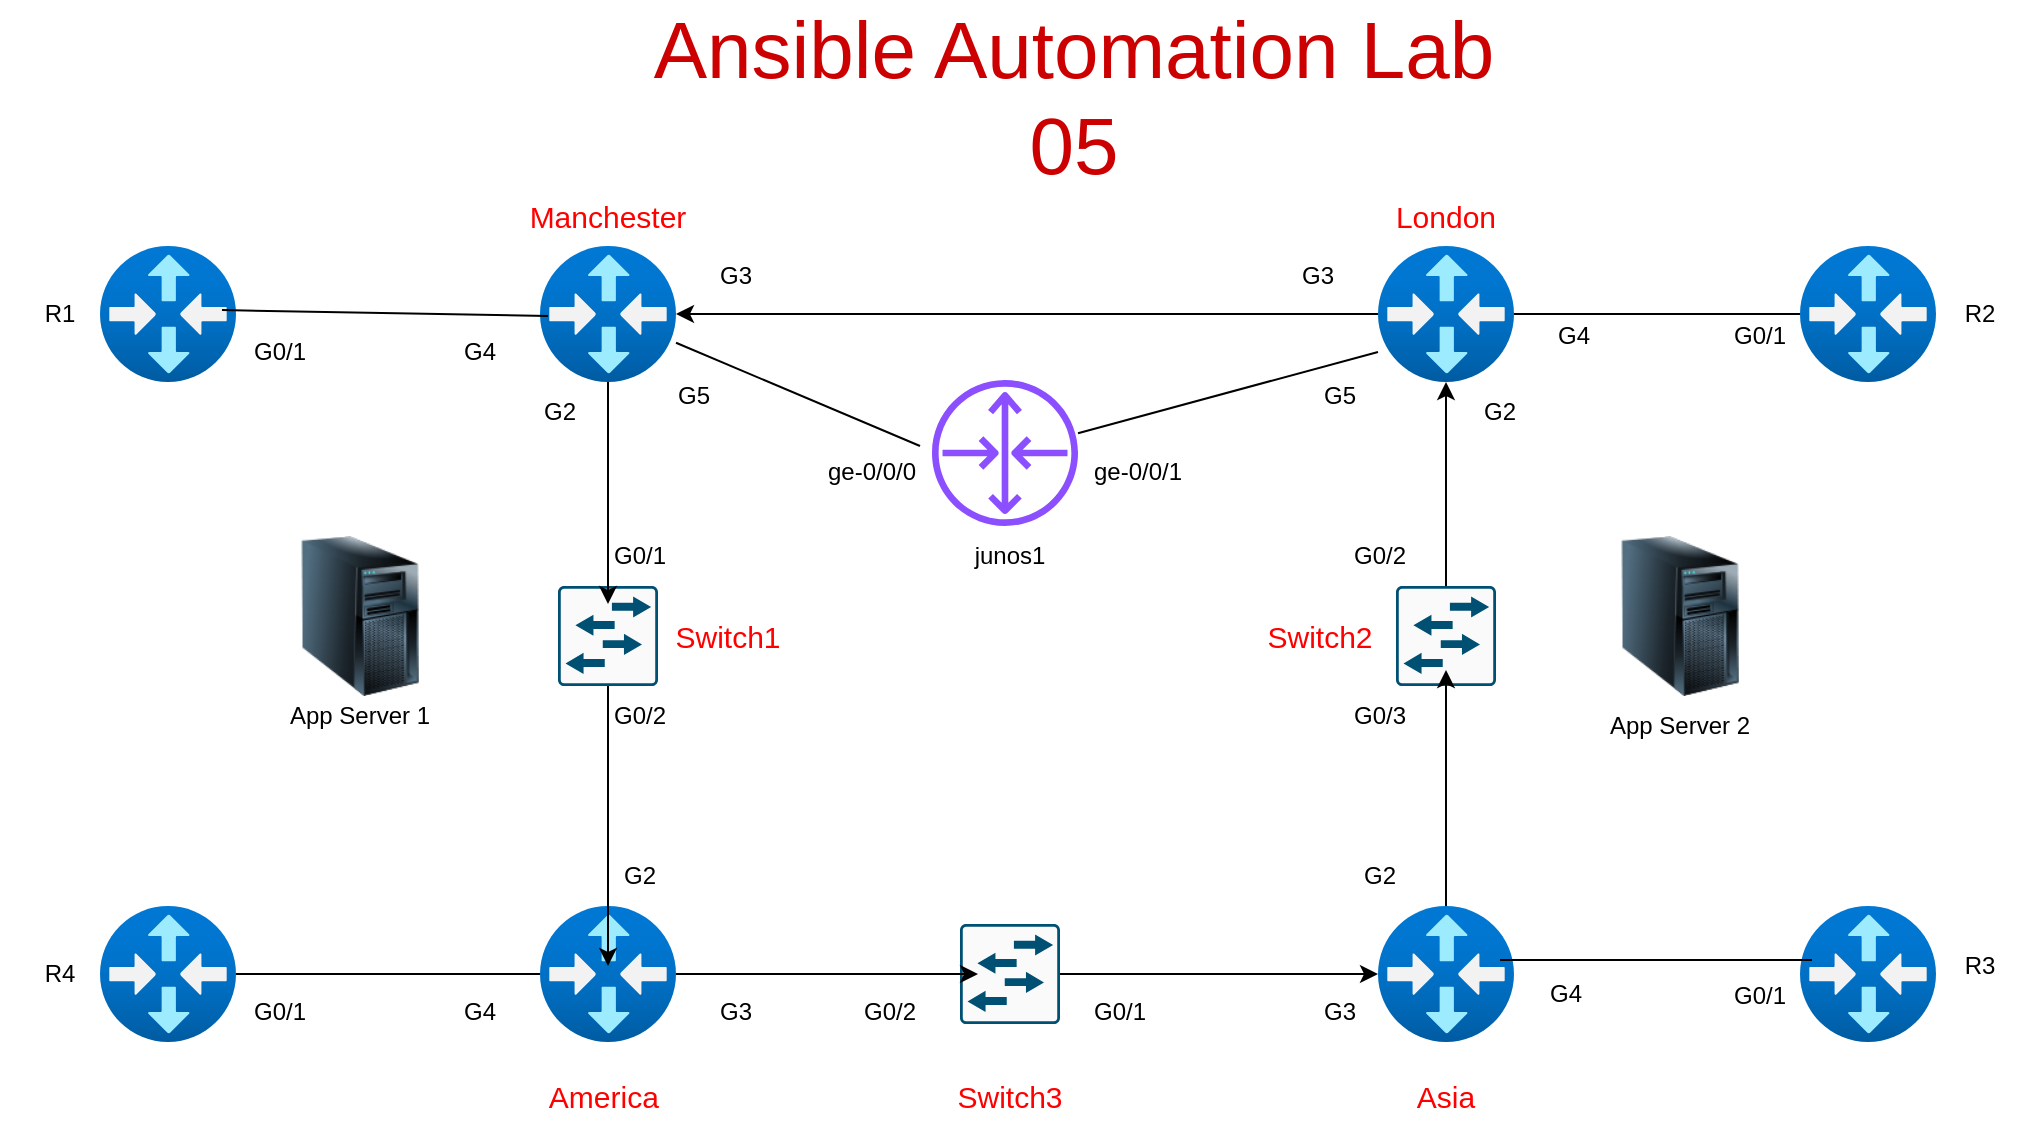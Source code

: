 <mxfile version="24.7.17">
  <diagram name="Page-1" id="13fuxkNcKBonlXd0bx7n">
    <mxGraphModel dx="2261" dy="836" grid="1" gridSize="10" guides="1" tooltips="1" connect="1" arrows="1" fold="1" page="1" pageScale="1" pageWidth="827" pageHeight="1169" math="0" shadow="0">
      <root>
        <mxCell id="0" />
        <mxCell id="1" parent="0" />
        <mxCell id="MdQNX12lg92AS4DzFRgR-1" value="" style="image;aspect=fixed;html=1;points=[];align=center;fontSize=12;image=img/lib/azure2/networking/Virtual_Router.svg;" parent="1" vertex="1">
          <mxGeometry x="150" y="210" width="68" height="68" as="geometry" />
        </mxCell>
        <mxCell id="MdQNX12lg92AS4DzFRgR-27" style="edgeStyle=orthogonalEdgeStyle;rounded=0;orthogonalLoop=1;jettySize=auto;html=1;" parent="1" source="MdQNX12lg92AS4DzFRgR-2" target="MdQNX12lg92AS4DzFRgR-1" edge="1">
          <mxGeometry relative="1" as="geometry" />
        </mxCell>
        <mxCell id="MdQNX12lg92AS4DzFRgR-2" value="" style="image;aspect=fixed;html=1;points=[];align=center;fontSize=12;image=img/lib/azure2/networking/Virtual_Router.svg;" parent="1" vertex="1">
          <mxGeometry x="569" y="210" width="68" height="68" as="geometry" />
        </mxCell>
        <mxCell id="MdQNX12lg92AS4DzFRgR-3" value="" style="image;aspect=fixed;html=1;points=[];align=center;fontSize=12;image=img/lib/azure2/networking/Virtual_Router.svg;" parent="1" vertex="1">
          <mxGeometry x="150" y="540" width="68" height="68" as="geometry" />
        </mxCell>
        <mxCell id="MdQNX12lg92AS4DzFRgR-4" value="" style="image;aspect=fixed;html=1;points=[];align=center;fontSize=12;image=img/lib/azure2/networking/Virtual_Router.svg;" parent="1" vertex="1">
          <mxGeometry x="569" y="540" width="68" height="68" as="geometry" />
        </mxCell>
        <mxCell id="MdQNX12lg92AS4DzFRgR-5" value="" style="sketch=0;points=[[0.015,0.015,0],[0.985,0.015,0],[0.985,0.985,0],[0.015,0.985,0],[0.25,0,0],[0.5,0,0],[0.75,0,0],[1,0.25,0],[1,0.5,0],[1,0.75,0],[0.75,1,0],[0.5,1,0],[0.25,1,0],[0,0.75,0],[0,0.5,0],[0,0.25,0]];verticalLabelPosition=bottom;html=1;verticalAlign=top;aspect=fixed;align=center;pointerEvents=1;shape=mxgraph.cisco19.rect;prIcon=l2_switch;fillColor=#FAFAFA;strokeColor=#005073;" parent="1" vertex="1">
          <mxGeometry x="159" y="380" width="50" height="50" as="geometry" />
        </mxCell>
        <mxCell id="MdQNX12lg92AS4DzFRgR-26" style="edgeStyle=orthogonalEdgeStyle;rounded=0;orthogonalLoop=1;jettySize=auto;html=1;" parent="1" source="MdQNX12lg92AS4DzFRgR-6" target="MdQNX12lg92AS4DzFRgR-2" edge="1">
          <mxGeometry relative="1" as="geometry" />
        </mxCell>
        <mxCell id="MdQNX12lg92AS4DzFRgR-6" value="" style="sketch=0;points=[[0.015,0.015,0],[0.985,0.015,0],[0.985,0.985,0],[0.015,0.985,0],[0.25,0,0],[0.5,0,0],[0.75,0,0],[1,0.25,0],[1,0.5,0],[1,0.75,0],[0.75,1,0],[0.5,1,0],[0.25,1,0],[0,0.75,0],[0,0.5,0],[0,0.25,0]];verticalLabelPosition=bottom;html=1;verticalAlign=top;aspect=fixed;align=center;pointerEvents=1;shape=mxgraph.cisco19.rect;prIcon=l2_switch;fillColor=#FAFAFA;strokeColor=#005073;" parent="1" vertex="1">
          <mxGeometry x="578" y="380" width="50" height="50" as="geometry" />
        </mxCell>
        <mxCell id="MdQNX12lg92AS4DzFRgR-24" style="edgeStyle=orthogonalEdgeStyle;rounded=0;orthogonalLoop=1;jettySize=auto;html=1;" parent="1" source="MdQNX12lg92AS4DzFRgR-7" target="MdQNX12lg92AS4DzFRgR-4" edge="1">
          <mxGeometry relative="1" as="geometry" />
        </mxCell>
        <mxCell id="MdQNX12lg92AS4DzFRgR-7" value="" style="sketch=0;points=[[0.015,0.015,0],[0.985,0.015,0],[0.985,0.985,0],[0.015,0.985,0],[0.25,0,0],[0.5,0,0],[0.75,0,0],[1,0.25,0],[1,0.5,0],[1,0.75,0],[0.75,1,0],[0.5,1,0],[0.25,1,0],[0,0.75,0],[0,0.5,0],[0,0.25,0]];verticalLabelPosition=bottom;html=1;verticalAlign=top;aspect=fixed;align=center;pointerEvents=1;shape=mxgraph.cisco19.rect;prIcon=l2_switch;fillColor=#FAFAFA;strokeColor=#005073;" parent="1" vertex="1">
          <mxGeometry x="360" y="549" width="50" height="50" as="geometry" />
        </mxCell>
        <mxCell id="MdQNX12lg92AS4DzFRgR-10" value="&lt;font color=&quot;#ff0000&quot; style=&quot;font-size: 15px;&quot;&gt;Manchester&lt;/font&gt;" style="text;html=1;align=center;verticalAlign=middle;whiteSpace=wrap;rounded=0;" parent="1" vertex="1">
          <mxGeometry x="154" y="180" width="60" height="30" as="geometry" />
        </mxCell>
        <mxCell id="MdQNX12lg92AS4DzFRgR-11" value="&lt;font color=&quot;#ff0000&quot;&gt;&lt;span style=&quot;font-size: 15px;&quot;&gt;America&amp;nbsp;&lt;/span&gt;&lt;/font&gt;" style="text;html=1;align=center;verticalAlign=middle;whiteSpace=wrap;rounded=0;" parent="1" vertex="1">
          <mxGeometry x="154" y="620" width="60" height="30" as="geometry" />
        </mxCell>
        <mxCell id="MdQNX12lg92AS4DzFRgR-12" value="&lt;font color=&quot;#ff0000&quot; style=&quot;font-size: 15px;&quot;&gt;Asia&lt;/font&gt;" style="text;html=1;align=center;verticalAlign=middle;whiteSpace=wrap;rounded=0;" parent="1" vertex="1">
          <mxGeometry x="573" y="620" width="60" height="30" as="geometry" />
        </mxCell>
        <mxCell id="MdQNX12lg92AS4DzFRgR-13" value="&lt;font color=&quot;#ff0000&quot; style=&quot;font-size: 15px;&quot;&gt;London&lt;/font&gt;" style="text;html=1;align=center;verticalAlign=middle;whiteSpace=wrap;rounded=0;" parent="1" vertex="1">
          <mxGeometry x="573" y="180" width="60" height="30" as="geometry" />
        </mxCell>
        <mxCell id="MdQNX12lg92AS4DzFRgR-14" value="&lt;font style=&quot;font-size: 15px;&quot; color=&quot;#ff0000&quot;&gt;Switch3&lt;/font&gt;" style="text;html=1;align=center;verticalAlign=middle;whiteSpace=wrap;rounded=0;" parent="1" vertex="1">
          <mxGeometry x="355" y="620" width="60" height="30" as="geometry" />
        </mxCell>
        <mxCell id="MdQNX12lg92AS4DzFRgR-15" value="&lt;font style=&quot;font-size: 15px;&quot; color=&quot;#ff0000&quot;&gt;Switch2&lt;/font&gt;" style="text;html=1;align=center;verticalAlign=middle;whiteSpace=wrap;rounded=0;" parent="1" vertex="1">
          <mxGeometry x="510" y="390" width="60" height="30" as="geometry" />
        </mxCell>
        <mxCell id="MdQNX12lg92AS4DzFRgR-16" value="&lt;font style=&quot;font-size: 15px;&quot; color=&quot;#ff0000&quot;&gt;Switch1&lt;/font&gt;" style="text;html=1;align=center;verticalAlign=middle;whiteSpace=wrap;rounded=0;" parent="1" vertex="1">
          <mxGeometry x="214" y="390" width="60" height="30" as="geometry" />
        </mxCell>
        <mxCell id="MdQNX12lg92AS4DzFRgR-21" style="edgeStyle=orthogonalEdgeStyle;rounded=0;orthogonalLoop=1;jettySize=auto;html=1;entryX=0.5;entryY=0.18;entryDx=0;entryDy=0;entryPerimeter=0;" parent="1" source="MdQNX12lg92AS4DzFRgR-1" target="MdQNX12lg92AS4DzFRgR-5" edge="1">
          <mxGeometry relative="1" as="geometry" />
        </mxCell>
        <mxCell id="MdQNX12lg92AS4DzFRgR-22" style="edgeStyle=orthogonalEdgeStyle;rounded=0;orthogonalLoop=1;jettySize=auto;html=1;entryX=0.5;entryY=0.441;entryDx=0;entryDy=0;entryPerimeter=0;" parent="1" source="MdQNX12lg92AS4DzFRgR-5" target="MdQNX12lg92AS4DzFRgR-3" edge="1">
          <mxGeometry relative="1" as="geometry" />
        </mxCell>
        <mxCell id="MdQNX12lg92AS4DzFRgR-23" style="edgeStyle=orthogonalEdgeStyle;rounded=0;orthogonalLoop=1;jettySize=auto;html=1;entryX=0.18;entryY=0.5;entryDx=0;entryDy=0;entryPerimeter=0;" parent="1" source="MdQNX12lg92AS4DzFRgR-3" target="MdQNX12lg92AS4DzFRgR-7" edge="1">
          <mxGeometry relative="1" as="geometry" />
        </mxCell>
        <mxCell id="MdQNX12lg92AS4DzFRgR-25" style="edgeStyle=orthogonalEdgeStyle;rounded=0;orthogonalLoop=1;jettySize=auto;html=1;entryX=0.5;entryY=0.84;entryDx=0;entryDy=0;entryPerimeter=0;" parent="1" source="MdQNX12lg92AS4DzFRgR-4" target="MdQNX12lg92AS4DzFRgR-6" edge="1">
          <mxGeometry relative="1" as="geometry" />
        </mxCell>
        <mxCell id="MdQNX12lg92AS4DzFRgR-28" value="G3" style="text;html=1;align=center;verticalAlign=middle;whiteSpace=wrap;rounded=0;" parent="1" vertex="1">
          <mxGeometry x="520" y="578" width="60" height="30" as="geometry" />
        </mxCell>
        <mxCell id="MdQNX12lg92AS4DzFRgR-29" value="G3" style="text;html=1;align=center;verticalAlign=middle;whiteSpace=wrap;rounded=0;" parent="1" vertex="1">
          <mxGeometry x="218" y="578" width="60" height="30" as="geometry" />
        </mxCell>
        <mxCell id="MdQNX12lg92AS4DzFRgR-30" value="G3" style="text;html=1;align=center;verticalAlign=middle;whiteSpace=wrap;rounded=0;" parent="1" vertex="1">
          <mxGeometry x="218" y="210" width="60" height="30" as="geometry" />
        </mxCell>
        <mxCell id="MdQNX12lg92AS4DzFRgR-31" value="G3" style="text;html=1;align=center;verticalAlign=middle;whiteSpace=wrap;rounded=0;" parent="1" vertex="1">
          <mxGeometry x="509" y="210" width="60" height="30" as="geometry" />
        </mxCell>
        <mxCell id="MdQNX12lg92AS4DzFRgR-33" value="G5" style="text;html=1;align=center;verticalAlign=middle;whiteSpace=wrap;rounded=0;" parent="1" vertex="1">
          <mxGeometry x="520" y="270" width="60" height="30" as="geometry" />
        </mxCell>
        <mxCell id="MdQNX12lg92AS4DzFRgR-34" value="G2" style="text;html=1;align=center;verticalAlign=middle;whiteSpace=wrap;rounded=0;" parent="1" vertex="1">
          <mxGeometry x="540" y="510" width="60" height="30" as="geometry" />
        </mxCell>
        <mxCell id="MdQNX12lg92AS4DzFRgR-35" value="G2" style="text;html=1;align=center;verticalAlign=middle;whiteSpace=wrap;rounded=0;" parent="1" vertex="1">
          <mxGeometry x="170" y="510" width="60" height="30" as="geometry" />
        </mxCell>
        <mxCell id="MdQNX12lg92AS4DzFRgR-36" value="G5" style="text;html=1;align=center;verticalAlign=middle;whiteSpace=wrap;rounded=0;" parent="1" vertex="1">
          <mxGeometry x="197" y="270" width="60" height="30" as="geometry" />
        </mxCell>
        <mxCell id="MdQNX12lg92AS4DzFRgR-37" value="G0/2" style="text;html=1;align=center;verticalAlign=middle;whiteSpace=wrap;rounded=0;" parent="1" vertex="1">
          <mxGeometry x="540" y="350" width="60" height="30" as="geometry" />
        </mxCell>
        <mxCell id="MdQNX12lg92AS4DzFRgR-38" value="G0/3" style="text;html=1;align=center;verticalAlign=middle;whiteSpace=wrap;rounded=0;" parent="1" vertex="1">
          <mxGeometry x="540" y="430" width="60" height="30" as="geometry" />
        </mxCell>
        <mxCell id="MdQNX12lg92AS4DzFRgR-39" value="G0/2" style="text;html=1;align=center;verticalAlign=middle;whiteSpace=wrap;rounded=0;" parent="1" vertex="1">
          <mxGeometry x="295" y="578" width="60" height="30" as="geometry" />
        </mxCell>
        <mxCell id="MdQNX12lg92AS4DzFRgR-40" value="G0/2" style="text;html=1;align=center;verticalAlign=middle;whiteSpace=wrap;rounded=0;" parent="1" vertex="1">
          <mxGeometry x="170" y="430" width="60" height="30" as="geometry" />
        </mxCell>
        <mxCell id="MdQNX12lg92AS4DzFRgR-41" value="G0/1" style="text;html=1;align=center;verticalAlign=middle;whiteSpace=wrap;rounded=0;" parent="1" vertex="1">
          <mxGeometry x="410" y="578" width="60" height="30" as="geometry" />
        </mxCell>
        <mxCell id="MdQNX12lg92AS4DzFRgR-42" value="G0/1" style="text;html=1;align=center;verticalAlign=middle;whiteSpace=wrap;rounded=0;" parent="1" vertex="1">
          <mxGeometry x="170" y="350" width="60" height="30" as="geometry" />
        </mxCell>
        <mxCell id="MdQNX12lg92AS4DzFRgR-43" value="&lt;font style=&quot;font-size: 40px;&quot; color=&quot;#cc0000&quot;&gt;Ansible Automation Lab 05&lt;/font&gt;" style="text;html=1;align=center;verticalAlign=middle;whiteSpace=wrap;rounded=0;" parent="1" vertex="1">
          <mxGeometry x="197" y="120" width="440" height="30" as="geometry" />
        </mxCell>
        <mxCell id="GYy5rY4c88xuSo8KmvZf-1" value="" style="image;aspect=fixed;html=1;points=[];align=center;fontSize=12;image=img/lib/azure2/networking/Virtual_Router.svg;" parent="1" vertex="1">
          <mxGeometry x="780" y="210" width="68" height="68" as="geometry" />
        </mxCell>
        <mxCell id="GYy5rY4c88xuSo8KmvZf-2" value="" style="image;aspect=fixed;html=1;points=[];align=center;fontSize=12;image=img/lib/azure2/networking/Virtual_Router.svg;" parent="1" vertex="1">
          <mxGeometry x="780" y="540" width="68" height="68" as="geometry" />
        </mxCell>
        <mxCell id="GYy5rY4c88xuSo8KmvZf-3" value="" style="image;aspect=fixed;html=1;points=[];align=center;fontSize=12;image=img/lib/azure2/networking/Virtual_Router.svg;" parent="1" vertex="1">
          <mxGeometry x="-70" y="210" width="68" height="68" as="geometry" />
        </mxCell>
        <mxCell id="GYy5rY4c88xuSo8KmvZf-4" value="" style="image;aspect=fixed;html=1;points=[];align=center;fontSize=12;image=img/lib/azure2/networking/Virtual_Router.svg;" parent="1" vertex="1">
          <mxGeometry x="-70" y="540" width="68" height="68" as="geometry" />
        </mxCell>
        <mxCell id="GYy5rY4c88xuSo8KmvZf-5" value="" style="endArrow=none;html=1;rounded=0;exitX=0.897;exitY=0.471;exitDx=0;exitDy=0;exitPerimeter=0;entryX=0.059;entryY=0.515;entryDx=0;entryDy=0;entryPerimeter=0;" parent="1" source="GYy5rY4c88xuSo8KmvZf-3" target="MdQNX12lg92AS4DzFRgR-1" edge="1">
          <mxGeometry width="50" height="50" relative="1" as="geometry">
            <mxPoint x="390" y="450" as="sourcePoint" />
            <mxPoint x="440" y="400" as="targetPoint" />
          </mxGeometry>
        </mxCell>
        <mxCell id="GYy5rY4c88xuSo8KmvZf-6" value="" style="endArrow=none;html=1;rounded=0;" parent="1" source="MdQNX12lg92AS4DzFRgR-3" target="GYy5rY4c88xuSo8KmvZf-4" edge="1">
          <mxGeometry width="50" height="50" relative="1" as="geometry">
            <mxPoint x="-160" y="460" as="sourcePoint" />
            <mxPoint x="-110" y="410" as="targetPoint" />
          </mxGeometry>
        </mxCell>
        <mxCell id="GYy5rY4c88xuSo8KmvZf-8" value="" style="endArrow=none;html=1;rounded=0;" parent="1" source="MdQNX12lg92AS4DzFRgR-2" target="GYy5rY4c88xuSo8KmvZf-1" edge="1">
          <mxGeometry width="50" height="50" relative="1" as="geometry">
            <mxPoint x="690" y="260" as="sourcePoint" />
            <mxPoint x="740" y="210" as="targetPoint" />
          </mxGeometry>
        </mxCell>
        <mxCell id="GYy5rY4c88xuSo8KmvZf-9" value="R3" style="text;html=1;align=center;verticalAlign=middle;whiteSpace=wrap;rounded=0;" parent="1" vertex="1">
          <mxGeometry x="840" y="555" width="60" height="30" as="geometry" />
        </mxCell>
        <mxCell id="GYy5rY4c88xuSo8KmvZf-10" value="R2" style="text;html=1;align=center;verticalAlign=middle;whiteSpace=wrap;rounded=0;" parent="1" vertex="1">
          <mxGeometry x="840" y="229" width="60" height="30" as="geometry" />
        </mxCell>
        <mxCell id="GYy5rY4c88xuSo8KmvZf-11" value="R4" style="text;html=1;align=center;verticalAlign=middle;whiteSpace=wrap;rounded=0;" parent="1" vertex="1">
          <mxGeometry x="-120" y="559" width="60" height="30" as="geometry" />
        </mxCell>
        <mxCell id="GYy5rY4c88xuSo8KmvZf-12" value="R1" style="text;html=1;align=center;verticalAlign=middle;whiteSpace=wrap;rounded=0;" parent="1" vertex="1">
          <mxGeometry x="-120" y="229" width="60" height="30" as="geometry" />
        </mxCell>
        <mxCell id="GYy5rY4c88xuSo8KmvZf-20" value="G0/1" style="text;html=1;align=center;verticalAlign=middle;whiteSpace=wrap;rounded=0;" parent="1" vertex="1">
          <mxGeometry x="730" y="570" width="60" height="30" as="geometry" />
        </mxCell>
        <mxCell id="GYy5rY4c88xuSo8KmvZf-21" value="G0/1" style="text;html=1;align=center;verticalAlign=middle;whiteSpace=wrap;rounded=0;" parent="1" vertex="1">
          <mxGeometry x="730" y="240" width="60" height="30" as="geometry" />
        </mxCell>
        <mxCell id="GYy5rY4c88xuSo8KmvZf-22" value="G0/1" style="text;html=1;align=center;verticalAlign=middle;whiteSpace=wrap;rounded=0;" parent="1" vertex="1">
          <mxGeometry x="-10" y="248" width="60" height="30" as="geometry" />
        </mxCell>
        <mxCell id="GYy5rY4c88xuSo8KmvZf-23" value="G0/1" style="text;html=1;align=center;verticalAlign=middle;whiteSpace=wrap;rounded=0;" parent="1" vertex="1">
          <mxGeometry x="-10" y="578" width="60" height="30" as="geometry" />
        </mxCell>
        <mxCell id="GYy5rY4c88xuSo8KmvZf-25" value="" style="endArrow=none;html=1;rounded=0;entryX=0.088;entryY=0.397;entryDx=0;entryDy=0;entryPerimeter=0;" parent="1" target="GYy5rY4c88xuSo8KmvZf-2" edge="1">
          <mxGeometry width="50" height="50" relative="1" as="geometry">
            <mxPoint x="630" y="567" as="sourcePoint" />
            <mxPoint x="440" y="400" as="targetPoint" />
          </mxGeometry>
        </mxCell>
        <mxCell id="GYy5rY4c88xuSo8KmvZf-26" value="G4" style="text;html=1;align=center;verticalAlign=middle;whiteSpace=wrap;rounded=0;" parent="1" vertex="1">
          <mxGeometry x="633" y="569" width="60" height="30" as="geometry" />
        </mxCell>
        <mxCell id="GYy5rY4c88xuSo8KmvZf-27" value="G4" style="text;html=1;align=center;verticalAlign=middle;whiteSpace=wrap;rounded=0;" parent="1" vertex="1">
          <mxGeometry x="637" y="240" width="60" height="30" as="geometry" />
        </mxCell>
        <mxCell id="GYy5rY4c88xuSo8KmvZf-28" value="G4" style="text;html=1;align=center;verticalAlign=middle;whiteSpace=wrap;rounded=0;" parent="1" vertex="1">
          <mxGeometry x="90" y="578" width="60" height="30" as="geometry" />
        </mxCell>
        <mxCell id="GYy5rY4c88xuSo8KmvZf-29" value="G4" style="text;html=1;align=center;verticalAlign=middle;whiteSpace=wrap;rounded=0;" parent="1" vertex="1">
          <mxGeometry x="90" y="248" width="60" height="30" as="geometry" />
        </mxCell>
        <mxCell id="oq9JGmYehj5twQZPXoeQ-1" value="" style="image;html=1;image=img/lib/clip_art/computers/Server_Tower_128x128.png" parent="1" vertex="1">
          <mxGeometry x="20" y="355" width="80" height="80" as="geometry" />
        </mxCell>
        <mxCell id="oq9JGmYehj5twQZPXoeQ-2" value="App Server 1" style="text;html=1;align=center;verticalAlign=middle;whiteSpace=wrap;rounded=0;" parent="1" vertex="1">
          <mxGeometry x="10" y="430" width="100" height="30" as="geometry" />
        </mxCell>
        <mxCell id="d3q5cCkdpIVhY-cprW4O-1" value="" style="image;html=1;image=img/lib/clip_art/computers/Server_Tower_128x128.png" vertex="1" parent="1">
          <mxGeometry x="680" y="355" width="80" height="80" as="geometry" />
        </mxCell>
        <mxCell id="d3q5cCkdpIVhY-cprW4O-2" value="App Server 2" style="text;html=1;align=center;verticalAlign=middle;whiteSpace=wrap;rounded=0;" vertex="1" parent="1">
          <mxGeometry x="670" y="435" width="100" height="30" as="geometry" />
        </mxCell>
        <mxCell id="d3q5cCkdpIVhY-cprW4O-3" value="" style="sketch=0;outlineConnect=0;fontColor=#232F3E;gradientColor=none;fillColor=#8C4FFF;strokeColor=none;dashed=0;verticalLabelPosition=bottom;verticalAlign=top;align=center;html=1;fontSize=12;fontStyle=0;aspect=fixed;pointerEvents=1;shape=mxgraph.aws4.router;" vertex="1" parent="1">
          <mxGeometry x="346" y="277" width="73" height="73" as="geometry" />
        </mxCell>
        <mxCell id="d3q5cCkdpIVhY-cprW4O-4" value="junos1" style="text;html=1;align=center;verticalAlign=middle;whiteSpace=wrap;rounded=0;" vertex="1" parent="1">
          <mxGeometry x="355" y="350" width="60" height="30" as="geometry" />
        </mxCell>
        <mxCell id="d3q5cCkdpIVhY-cprW4O-5" value="" style="endArrow=none;html=1;rounded=0;entryX=-0.082;entryY=0.452;entryDx=0;entryDy=0;entryPerimeter=0;" edge="1" parent="1" source="MdQNX12lg92AS4DzFRgR-1" target="d3q5cCkdpIVhY-cprW4O-3">
          <mxGeometry width="50" height="50" relative="1" as="geometry">
            <mxPoint x="245" y="320" as="sourcePoint" />
            <mxPoint x="295" y="270" as="targetPoint" />
          </mxGeometry>
        </mxCell>
        <mxCell id="d3q5cCkdpIVhY-cprW4O-6" value="" style="endArrow=none;html=1;rounded=0;entryX=0;entryY=0.779;entryDx=0;entryDy=0;entryPerimeter=0;" edge="1" parent="1" source="d3q5cCkdpIVhY-cprW4O-3" target="MdQNX12lg92AS4DzFRgR-2">
          <mxGeometry width="50" height="50" relative="1" as="geometry">
            <mxPoint x="420" y="250" as="sourcePoint" />
            <mxPoint x="470" y="200" as="targetPoint" />
          </mxGeometry>
        </mxCell>
        <mxCell id="d3q5cCkdpIVhY-cprW4O-7" value="G2" style="text;html=1;align=center;verticalAlign=middle;whiteSpace=wrap;rounded=0;" vertex="1" parent="1">
          <mxGeometry x="600" y="278" width="60" height="30" as="geometry" />
        </mxCell>
        <mxCell id="d3q5cCkdpIVhY-cprW4O-8" value="G2" style="text;html=1;align=center;verticalAlign=middle;whiteSpace=wrap;rounded=0;" vertex="1" parent="1">
          <mxGeometry x="130" y="278" width="60" height="30" as="geometry" />
        </mxCell>
        <mxCell id="d3q5cCkdpIVhY-cprW4O-9" value="ge-0/0/1" style="text;html=1;align=center;verticalAlign=middle;whiteSpace=wrap;rounded=0;" vertex="1" parent="1">
          <mxGeometry x="419" y="308" width="60" height="30" as="geometry" />
        </mxCell>
        <mxCell id="d3q5cCkdpIVhY-cprW4O-10" value="ge-0/0/0" style="text;html=1;align=center;verticalAlign=middle;whiteSpace=wrap;rounded=0;" vertex="1" parent="1">
          <mxGeometry x="286" y="308" width="60" height="30" as="geometry" />
        </mxCell>
      </root>
    </mxGraphModel>
  </diagram>
</mxfile>
